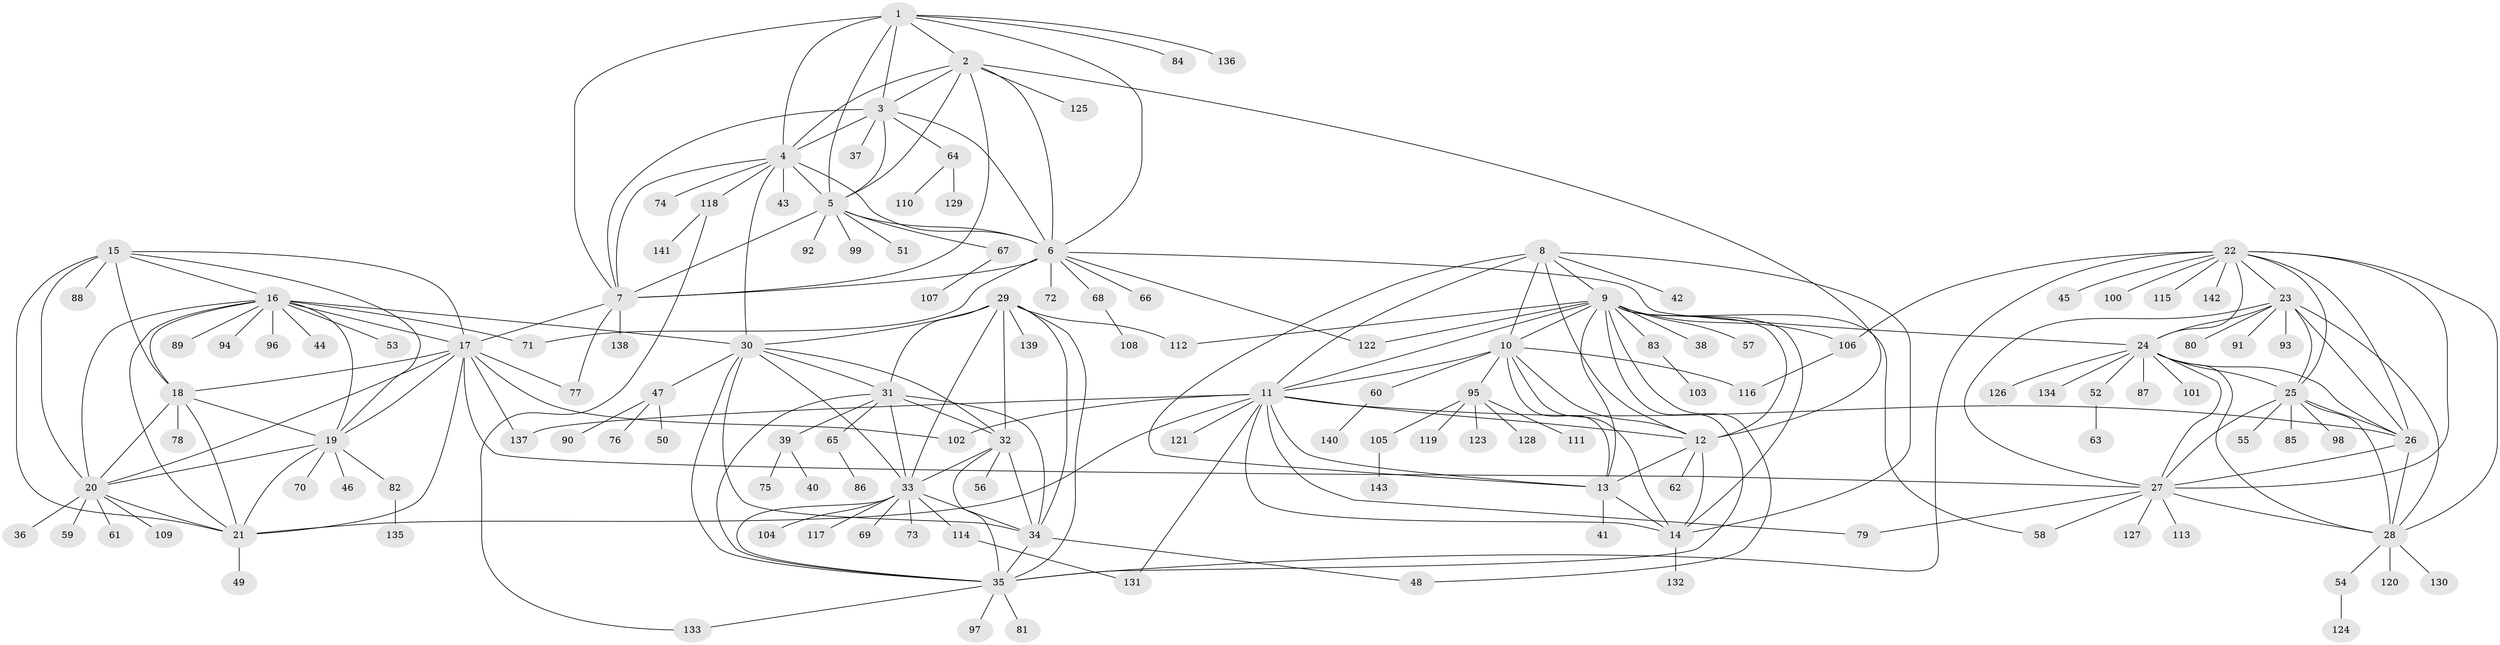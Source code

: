 // coarse degree distribution, {7: 0.13953488372093023, 4: 0.11627906976744186, 6: 0.09302325581395349, 10: 0.023255813953488372, 8: 0.046511627906976744, 9: 0.023255813953488372, 5: 0.06976744186046512, 11: 0.023255813953488372, 1: 0.37209302325581395, 2: 0.06976744186046512, 3: 0.023255813953488372}
// Generated by graph-tools (version 1.1) at 2025/52/03/04/25 22:52:17]
// undirected, 143 vertices, 236 edges
graph export_dot {
  node [color=gray90,style=filled];
  1;
  2;
  3;
  4;
  5;
  6;
  7;
  8;
  9;
  10;
  11;
  12;
  13;
  14;
  15;
  16;
  17;
  18;
  19;
  20;
  21;
  22;
  23;
  24;
  25;
  26;
  27;
  28;
  29;
  30;
  31;
  32;
  33;
  34;
  35;
  36;
  37;
  38;
  39;
  40;
  41;
  42;
  43;
  44;
  45;
  46;
  47;
  48;
  49;
  50;
  51;
  52;
  53;
  54;
  55;
  56;
  57;
  58;
  59;
  60;
  61;
  62;
  63;
  64;
  65;
  66;
  67;
  68;
  69;
  70;
  71;
  72;
  73;
  74;
  75;
  76;
  77;
  78;
  79;
  80;
  81;
  82;
  83;
  84;
  85;
  86;
  87;
  88;
  89;
  90;
  91;
  92;
  93;
  94;
  95;
  96;
  97;
  98;
  99;
  100;
  101;
  102;
  103;
  104;
  105;
  106;
  107;
  108;
  109;
  110;
  111;
  112;
  113;
  114;
  115;
  116;
  117;
  118;
  119;
  120;
  121;
  122;
  123;
  124;
  125;
  126;
  127;
  128;
  129;
  130;
  131;
  132;
  133;
  134;
  135;
  136;
  137;
  138;
  139;
  140;
  141;
  142;
  143;
  1 -- 2;
  1 -- 3;
  1 -- 4;
  1 -- 5;
  1 -- 6;
  1 -- 7;
  1 -- 84;
  1 -- 136;
  2 -- 3;
  2 -- 4;
  2 -- 5;
  2 -- 6;
  2 -- 7;
  2 -- 12;
  2 -- 125;
  3 -- 4;
  3 -- 5;
  3 -- 6;
  3 -- 7;
  3 -- 37;
  3 -- 64;
  4 -- 5;
  4 -- 6;
  4 -- 7;
  4 -- 30;
  4 -- 43;
  4 -- 74;
  4 -- 118;
  5 -- 6;
  5 -- 7;
  5 -- 51;
  5 -- 67;
  5 -- 92;
  5 -- 99;
  6 -- 7;
  6 -- 24;
  6 -- 66;
  6 -- 68;
  6 -- 71;
  6 -- 72;
  6 -- 122;
  7 -- 17;
  7 -- 77;
  7 -- 138;
  8 -- 9;
  8 -- 10;
  8 -- 11;
  8 -- 12;
  8 -- 13;
  8 -- 14;
  8 -- 42;
  9 -- 10;
  9 -- 11;
  9 -- 12;
  9 -- 13;
  9 -- 14;
  9 -- 35;
  9 -- 38;
  9 -- 48;
  9 -- 57;
  9 -- 58;
  9 -- 83;
  9 -- 106;
  9 -- 112;
  9 -- 122;
  10 -- 11;
  10 -- 12;
  10 -- 13;
  10 -- 14;
  10 -- 60;
  10 -- 95;
  10 -- 116;
  11 -- 12;
  11 -- 13;
  11 -- 14;
  11 -- 21;
  11 -- 26;
  11 -- 79;
  11 -- 102;
  11 -- 121;
  11 -- 131;
  11 -- 137;
  12 -- 13;
  12 -- 14;
  12 -- 62;
  13 -- 14;
  13 -- 41;
  14 -- 132;
  15 -- 16;
  15 -- 17;
  15 -- 18;
  15 -- 19;
  15 -- 20;
  15 -- 21;
  15 -- 88;
  16 -- 17;
  16 -- 18;
  16 -- 19;
  16 -- 20;
  16 -- 21;
  16 -- 30;
  16 -- 44;
  16 -- 53;
  16 -- 71;
  16 -- 89;
  16 -- 94;
  16 -- 96;
  17 -- 18;
  17 -- 19;
  17 -- 20;
  17 -- 21;
  17 -- 27;
  17 -- 77;
  17 -- 102;
  17 -- 137;
  18 -- 19;
  18 -- 20;
  18 -- 21;
  18 -- 78;
  19 -- 20;
  19 -- 21;
  19 -- 46;
  19 -- 70;
  19 -- 82;
  20 -- 21;
  20 -- 36;
  20 -- 59;
  20 -- 61;
  20 -- 109;
  21 -- 49;
  22 -- 23;
  22 -- 24;
  22 -- 25;
  22 -- 26;
  22 -- 27;
  22 -- 28;
  22 -- 35;
  22 -- 45;
  22 -- 100;
  22 -- 106;
  22 -- 115;
  22 -- 142;
  23 -- 24;
  23 -- 25;
  23 -- 26;
  23 -- 27;
  23 -- 28;
  23 -- 80;
  23 -- 91;
  23 -- 93;
  24 -- 25;
  24 -- 26;
  24 -- 27;
  24 -- 28;
  24 -- 52;
  24 -- 87;
  24 -- 101;
  24 -- 126;
  24 -- 134;
  25 -- 26;
  25 -- 27;
  25 -- 28;
  25 -- 55;
  25 -- 85;
  25 -- 98;
  26 -- 27;
  26 -- 28;
  27 -- 28;
  27 -- 58;
  27 -- 79;
  27 -- 113;
  27 -- 127;
  28 -- 54;
  28 -- 120;
  28 -- 130;
  29 -- 30;
  29 -- 31;
  29 -- 32;
  29 -- 33;
  29 -- 34;
  29 -- 35;
  29 -- 112;
  29 -- 139;
  30 -- 31;
  30 -- 32;
  30 -- 33;
  30 -- 34;
  30 -- 35;
  30 -- 47;
  31 -- 32;
  31 -- 33;
  31 -- 34;
  31 -- 35;
  31 -- 39;
  31 -- 65;
  32 -- 33;
  32 -- 34;
  32 -- 35;
  32 -- 56;
  33 -- 34;
  33 -- 35;
  33 -- 69;
  33 -- 73;
  33 -- 104;
  33 -- 114;
  33 -- 117;
  34 -- 35;
  34 -- 48;
  35 -- 81;
  35 -- 97;
  35 -- 133;
  39 -- 40;
  39 -- 75;
  47 -- 50;
  47 -- 76;
  47 -- 90;
  52 -- 63;
  54 -- 124;
  60 -- 140;
  64 -- 110;
  64 -- 129;
  65 -- 86;
  67 -- 107;
  68 -- 108;
  82 -- 135;
  83 -- 103;
  95 -- 105;
  95 -- 111;
  95 -- 119;
  95 -- 123;
  95 -- 128;
  105 -- 143;
  106 -- 116;
  114 -- 131;
  118 -- 133;
  118 -- 141;
}
